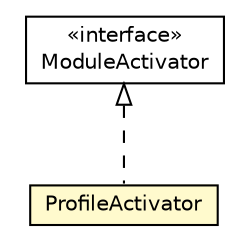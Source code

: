 #!/usr/local/bin/dot
#
# Class diagram 
# Generated by UMLGraph version R5_6-24-gf6e263 (http://www.umlgraph.org/)
#

digraph G {
	edge [fontname="Helvetica",fontsize=10,labelfontname="Helvetica",labelfontsize=10];
	node [fontname="Helvetica",fontsize=10,shape=plaintext];
	nodesep=0.25;
	ranksep=0.5;
	// org.universAAL.ontology.ProfileActivator
	c287980 [label=<<table title="org.universAAL.ontology.ProfileActivator" border="0" cellborder="1" cellspacing="0" cellpadding="2" port="p" bgcolor="lemonChiffon" href="./ProfileActivator.html">
		<tr><td><table border="0" cellspacing="0" cellpadding="1">
<tr><td align="center" balign="center"> ProfileActivator </td></tr>
		</table></td></tr>
		</table>>, URL="./ProfileActivator.html", fontname="Helvetica", fontcolor="black", fontsize=10.0];
	//org.universAAL.ontology.ProfileActivator implements org.universAAL.middleware.container.ModuleActivator
	c288548:p -> c287980:p [dir=back,arrowtail=empty,style=dashed];
	// org.universAAL.middleware.container.ModuleActivator
	c288548 [label=<<table title="org.universAAL.middleware.container.ModuleActivator" border="0" cellborder="1" cellspacing="0" cellpadding="2" port="p" href="http://java.sun.com/j2se/1.4.2/docs/api/org/universAAL/middleware/container/ModuleActivator.html">
		<tr><td><table border="0" cellspacing="0" cellpadding="1">
<tr><td align="center" balign="center"> &#171;interface&#187; </td></tr>
<tr><td align="center" balign="center"> ModuleActivator </td></tr>
		</table></td></tr>
		</table>>, URL="http://java.sun.com/j2se/1.4.2/docs/api/org/universAAL/middleware/container/ModuleActivator.html", fontname="Helvetica", fontcolor="black", fontsize=10.0];
}

